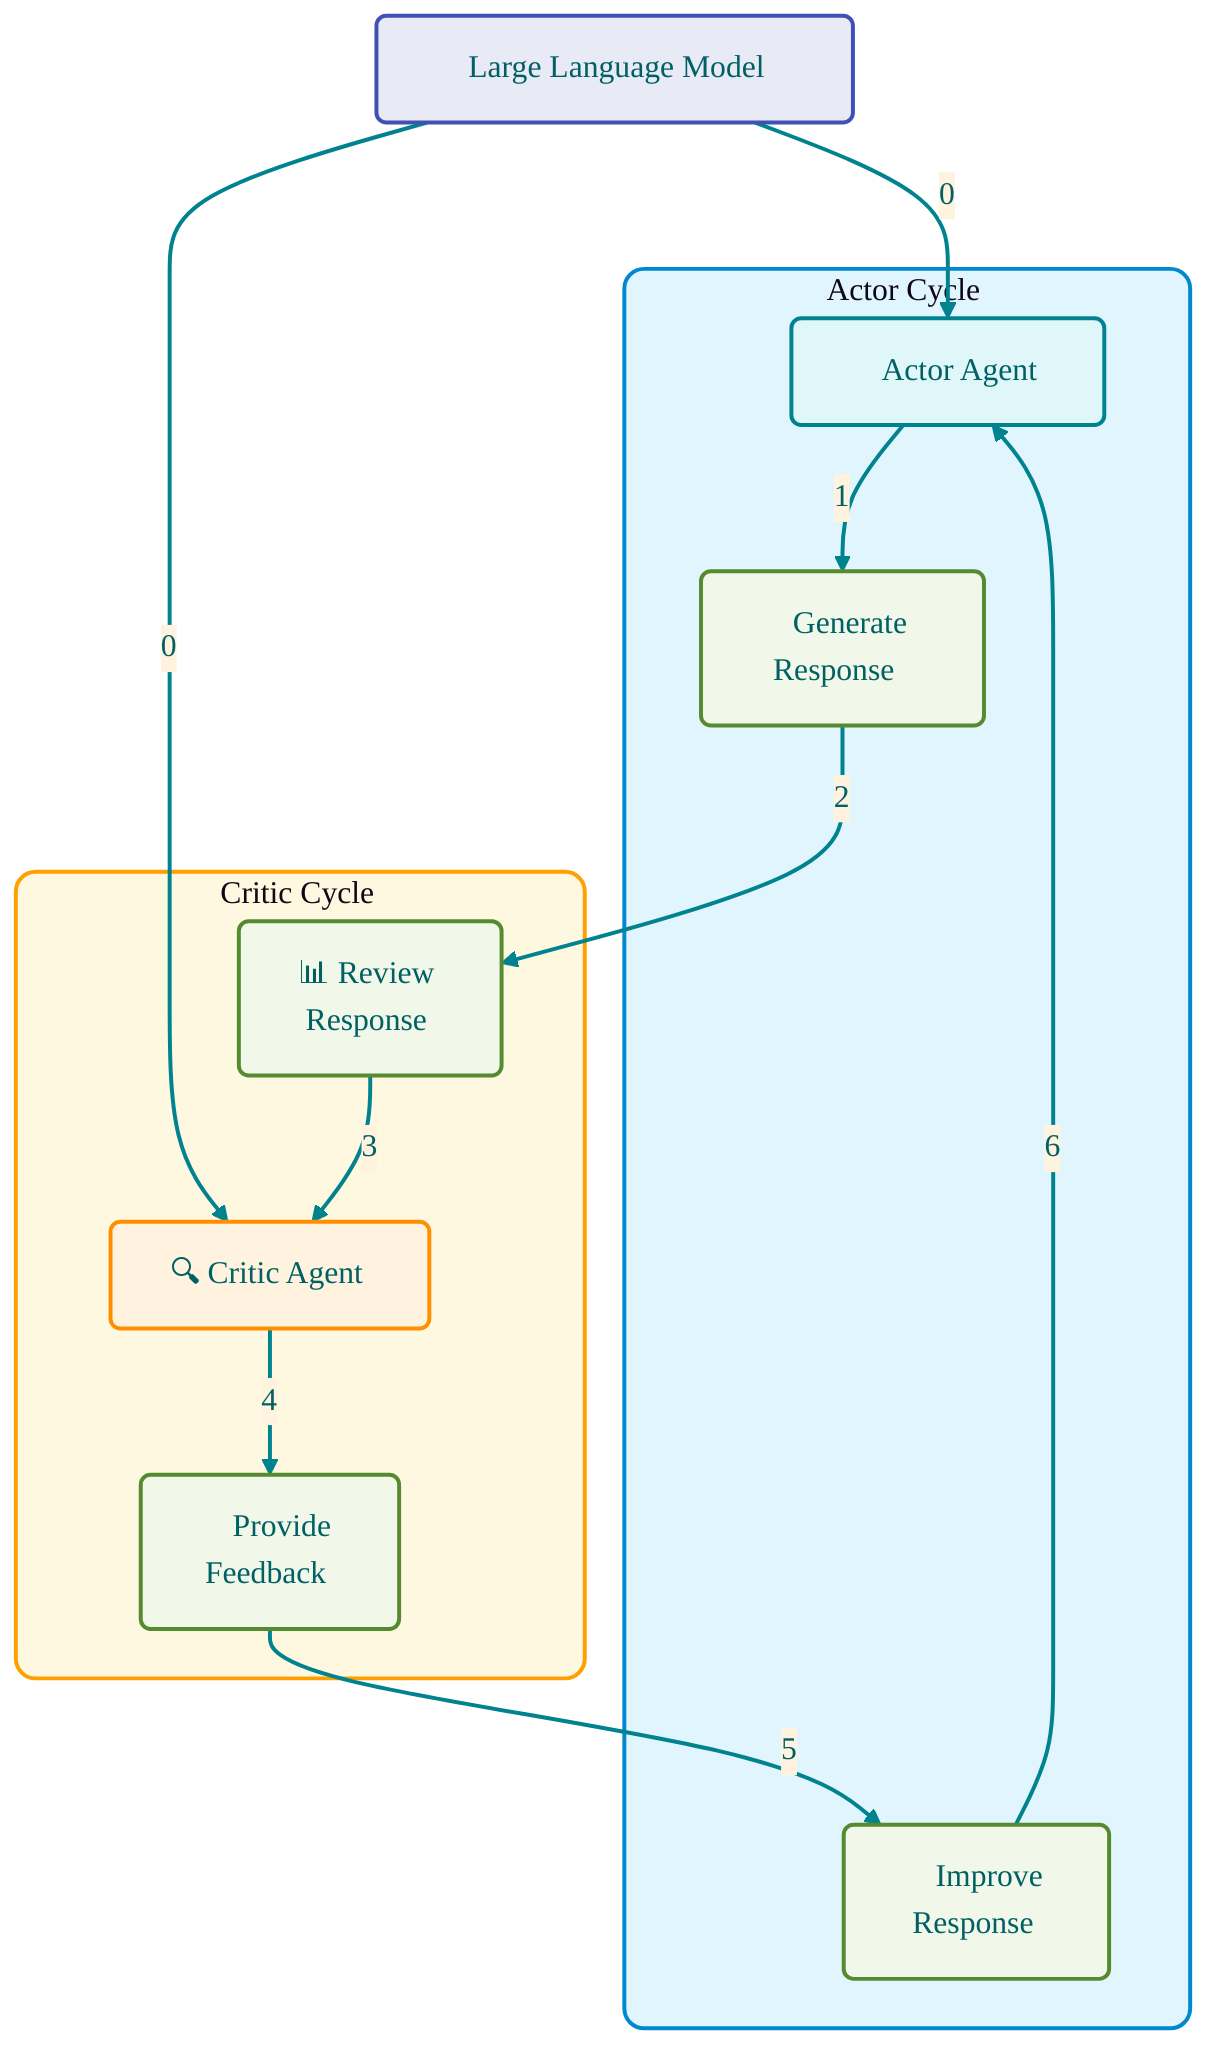%%{init: {
  'theme': 'base',
  'themeVariables': {
    'primaryColor': '#e0f7fa',
    'primaryTextColor': '#006064',
    'primaryBorderColor': '#00838f',
    'lineColor': '#00838f',
    'secondaryColor': '#fff3e0',
    'tertiaryColor': '#f1f8e9',
    'fontFamily': 'Arial, sans-serif'
  }
}}%%

flowchart TB
    classDef default fill:#fff,stroke:#00838f,stroke-width:2px,rx:5,ry:5;
    classDef actor fill:#e0f7fa,stroke:#00838f,stroke-width:2px,rx:5,ry:5;
    classDef critic fill:#fff3e0,stroke:#ff8f00,stroke-width:2px,rx:5,ry:5;
    classDef process fill:#f1f8e9,stroke:#558b2f,stroke-width:2px,rx:5,ry:5;
    classDef llm fill:#e8eaf6,stroke:#3f51b5,stroke-width:2px,rx:5,ry:5;

    LLM["🧠 Large Language Model"]:::llm
    A["👤 Actor Agent"]:::actor
    C["🔍 Critic Agent"]:::critic
    G["📝 Generate<br>Response"]:::process
    R["📊 Review<br>Response"]:::process
    F["💬 Provide<br>Feedback"]:::process
    I["🔄 Improve<br>Response"]:::process

    LLM -->|0| A & C
    A -->|1| G -->|2| R -->|3| C
    C -->|4| F -->|5| I -->|6| A

    subgraph Actor ["Actor Cycle"]
        A
        G
        I
    end

    subgraph Critic ["Critic Cycle"]
        C
        R
        F
    end

    style Actor fill:#e1f5fe,stroke:#0288d1,stroke-width:2px,rx:10,ry:10;
    style Critic fill:#fff8e1,stroke:#ffa000,stroke-width:2px,rx:10,ry:10;

    linkStyle default stroke:#00838f,stroke-width:2px;